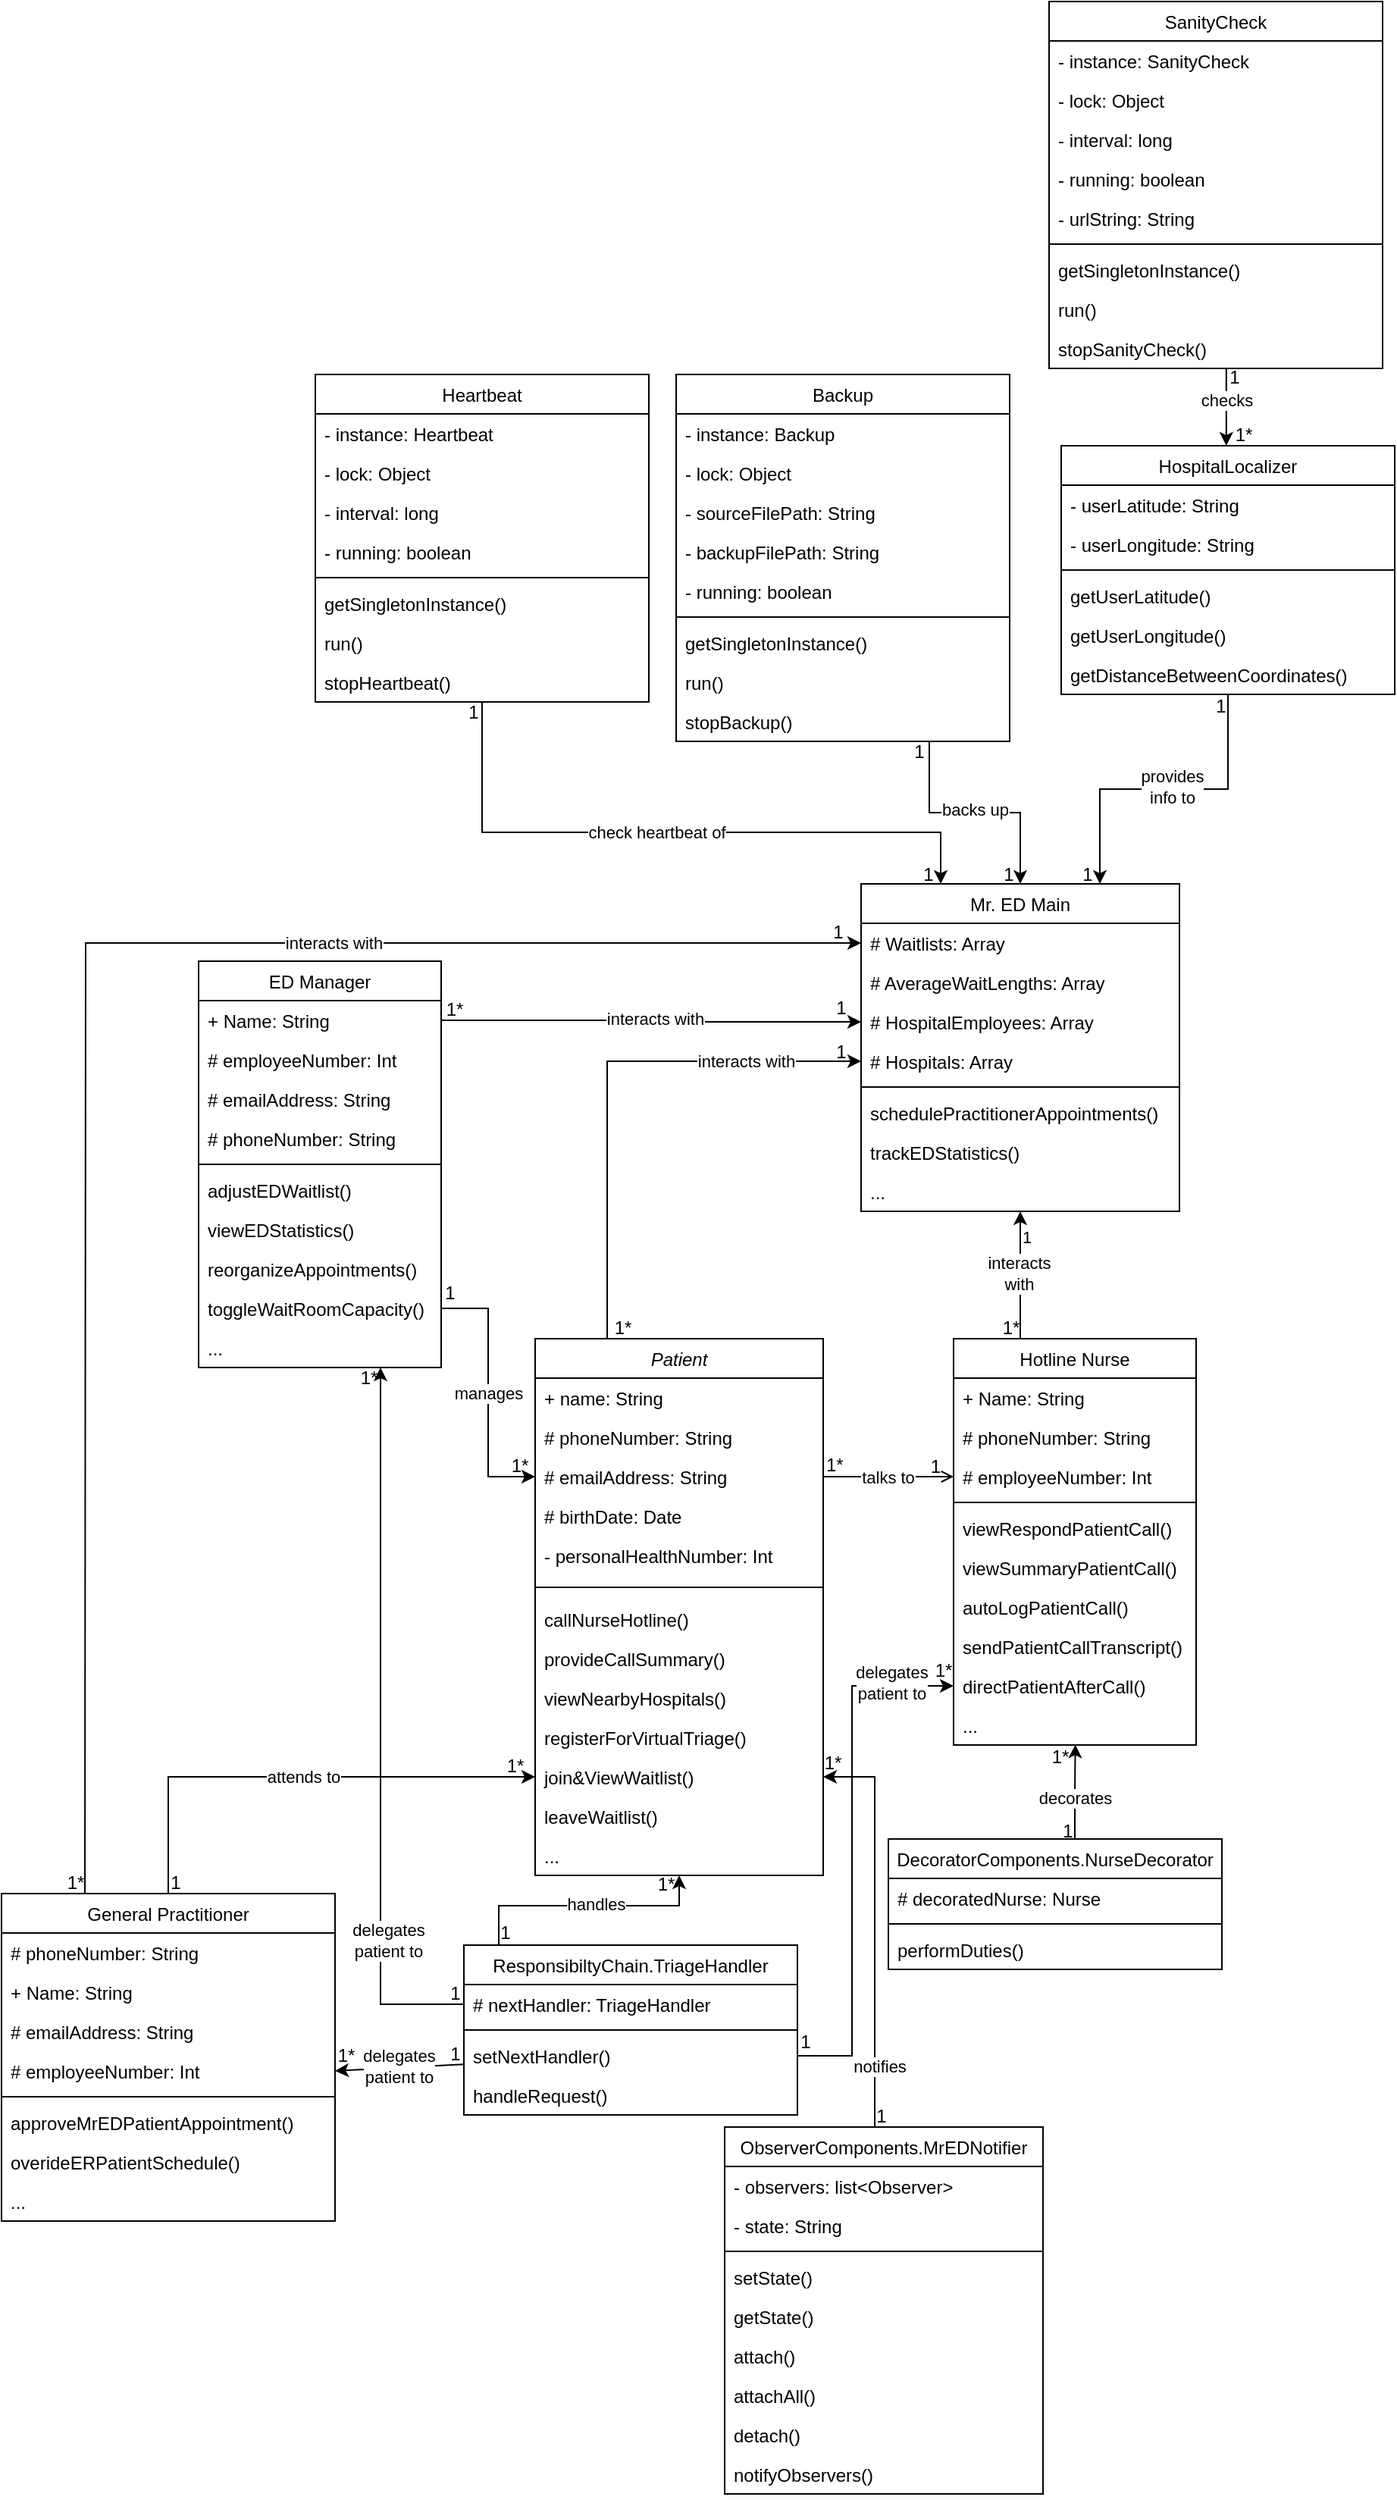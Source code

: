<mxfile version="24.8.6">
  <diagram id="C5RBs43oDa-KdzZeNtuy" name="Page-1">
    <mxGraphModel dx="526" dy="230" grid="0" gridSize="10" guides="1" tooltips="1" connect="1" arrows="1" fold="1" page="1" pageScale="1" pageWidth="1100" pageHeight="1700" background="#ffffff" math="0" shadow="0">
      <root>
        <mxCell id="WIyWlLk6GJQsqaUBKTNV-0" />
        <mxCell id="WIyWlLk6GJQsqaUBKTNV-1" parent="WIyWlLk6GJQsqaUBKTNV-0" />
        <mxCell id="zkfFHV4jXpPFQw0GAbJ--26" value="talks to" style="endArrow=open;shadow=0;strokeWidth=1;rounded=0;curved=0;endFill=1;edgeStyle=elbowEdgeStyle;elbow=vertical;entryX=0;entryY=0.5;entryDx=0;entryDy=0;exitX=1;exitY=0.5;exitDx=0;exitDy=0;" parent="WIyWlLk6GJQsqaUBKTNV-1" source="zkfFHV4jXpPFQw0GAbJ--3" target="zkfFHV4jXpPFQw0GAbJ--20" edge="1">
          <mxGeometry x="-0.002" relative="1" as="geometry">
            <mxPoint x="526" y="940.151" as="sourcePoint" />
            <mxPoint x="606" y="940" as="targetPoint" />
            <mxPoint as="offset" />
          </mxGeometry>
        </mxCell>
        <mxCell id="zkfFHV4jXpPFQw0GAbJ--27" value="1*" style="resizable=0;align=left;verticalAlign=bottom;labelBackgroundColor=none;fontSize=12;" parent="zkfFHV4jXpPFQw0GAbJ--26" connectable="0" vertex="1">
          <mxGeometry x="-1" relative="1" as="geometry">
            <mxPoint y="1" as="offset" />
          </mxGeometry>
        </mxCell>
        <mxCell id="zkfFHV4jXpPFQw0GAbJ--28" value="1" style="resizable=0;align=right;verticalAlign=bottom;labelBackgroundColor=none;fontSize=12;" parent="zkfFHV4jXpPFQw0GAbJ--26" connectable="0" vertex="1">
          <mxGeometry x="1" relative="1" as="geometry">
            <mxPoint x="-7" y="2" as="offset" />
          </mxGeometry>
        </mxCell>
        <mxCell id="yhLwDngZFzW4GkKBRwZi-78" value="interacts with" style="edgeStyle=orthogonalEdgeStyle;rounded=0;orthogonalLoop=1;jettySize=auto;html=1;exitX=0.25;exitY=0;exitDx=0;exitDy=0;entryX=0;entryY=0.5;entryDx=0;entryDy=0;" parent="WIyWlLk6GJQsqaUBKTNV-1" source="zkfFHV4jXpPFQw0GAbJ--0" target="Fs_27z0oELzL2XnIM3CG-0" edge="1">
          <mxGeometry x="0.565" relative="1" as="geometry">
            <mxPoint as="offset" />
          </mxGeometry>
        </mxCell>
        <mxCell id="zkfFHV4jXpPFQw0GAbJ--6" value="ED Manager" style="swimlane;fontStyle=0;align=center;verticalAlign=top;childLayout=stackLayout;horizontal=1;startSize=26;horizontalStack=0;resizeParent=1;resizeLast=0;collapsible=1;marginBottom=0;rounded=0;shadow=0;strokeWidth=1;" parent="WIyWlLk6GJQsqaUBKTNV-1" vertex="1">
          <mxGeometry x="221" y="661" width="160" height="268" as="geometry">
            <mxRectangle x="130" y="380" width="160" height="26" as="alternateBounds" />
          </mxGeometry>
        </mxCell>
        <mxCell id="yhLwDngZFzW4GkKBRwZi-48" value="+ Name: String" style="text;align=left;verticalAlign=top;spacingLeft=4;spacingRight=4;overflow=hidden;rotatable=0;points=[[0,0.5],[1,0.5]];portConstraint=eastwest;" parent="zkfFHV4jXpPFQw0GAbJ--6" vertex="1">
          <mxGeometry y="26" width="160" height="26" as="geometry" />
        </mxCell>
        <mxCell id="yhLwDngZFzW4GkKBRwZi-50" value="# employeeNumber: Int" style="text;align=left;verticalAlign=top;spacingLeft=4;spacingRight=4;overflow=hidden;rotatable=0;points=[[0,0.5],[1,0.5]];portConstraint=eastwest;rounded=0;shadow=0;html=0;" parent="zkfFHV4jXpPFQw0GAbJ--6" vertex="1">
          <mxGeometry y="52" width="160" height="26" as="geometry" />
        </mxCell>
        <mxCell id="tBo-wQRC3LRxtT-xVERm-1" value="# emailAddress: String" style="text;align=left;verticalAlign=top;spacingLeft=4;spacingRight=4;overflow=hidden;rotatable=0;points=[[0,0.5],[1,0.5]];portConstraint=eastwest;rounded=0;shadow=0;html=0;" parent="zkfFHV4jXpPFQw0GAbJ--6" vertex="1">
          <mxGeometry y="78" width="160" height="26" as="geometry" />
        </mxCell>
        <mxCell id="yhLwDngZFzW4GkKBRwZi-49" value="# phoneNumber: String" style="text;align=left;verticalAlign=top;spacingLeft=4;spacingRight=4;overflow=hidden;rotatable=0;points=[[0,0.5],[1,0.5]];portConstraint=eastwest;rounded=0;shadow=0;html=0;" parent="zkfFHV4jXpPFQw0GAbJ--6" vertex="1">
          <mxGeometry y="104" width="160" height="26" as="geometry" />
        </mxCell>
        <mxCell id="zkfFHV4jXpPFQw0GAbJ--9" value="" style="line;html=1;strokeWidth=1;align=left;verticalAlign=middle;spacingTop=-1;spacingLeft=3;spacingRight=3;rotatable=0;labelPosition=right;points=[];portConstraint=eastwest;" parent="zkfFHV4jXpPFQw0GAbJ--6" vertex="1">
          <mxGeometry y="130" width="160" height="8" as="geometry" />
        </mxCell>
        <mxCell id="zkfFHV4jXpPFQw0GAbJ--11" value="adjustEDWaitlist()&#xa;" style="text;align=left;verticalAlign=top;spacingLeft=4;spacingRight=4;overflow=hidden;rotatable=0;points=[[0,0.5],[1,0.5]];portConstraint=eastwest;" parent="zkfFHV4jXpPFQw0GAbJ--6" vertex="1">
          <mxGeometry y="138" width="160" height="26" as="geometry" />
        </mxCell>
        <mxCell id="yhLwDngZFzW4GkKBRwZi-51" value="viewEDStatistics()&#xa;" style="text;align=left;verticalAlign=top;spacingLeft=4;spacingRight=4;overflow=hidden;rotatable=0;points=[[0,0.5],[1,0.5]];portConstraint=eastwest;" parent="zkfFHV4jXpPFQw0GAbJ--6" vertex="1">
          <mxGeometry y="164" width="160" height="26" as="geometry" />
        </mxCell>
        <mxCell id="yhLwDngZFzW4GkKBRwZi-55" value="reorganizeAppointments()" style="text;align=left;verticalAlign=top;spacingLeft=4;spacingRight=4;overflow=hidden;rotatable=0;points=[[0,0.5],[1,0.5]];portConstraint=eastwest;" parent="zkfFHV4jXpPFQw0GAbJ--6" vertex="1">
          <mxGeometry y="190" width="160" height="26" as="geometry" />
        </mxCell>
        <mxCell id="yhLwDngZFzW4GkKBRwZi-56" value="toggleWaitRoomCapacity()" style="text;align=left;verticalAlign=top;spacingLeft=4;spacingRight=4;overflow=hidden;rotatable=0;points=[[0,0.5],[1,0.5]];portConstraint=eastwest;" parent="zkfFHV4jXpPFQw0GAbJ--6" vertex="1">
          <mxGeometry y="216" width="160" height="26" as="geometry" />
        </mxCell>
        <mxCell id="puMFfP5qI0AETWPIXDAu-53" value="..." style="text;align=left;verticalAlign=top;spacingLeft=4;spacingRight=4;overflow=hidden;rotatable=0;points=[[0,0.5],[1,0.5]];portConstraint=eastwest;" vertex="1" parent="zkfFHV4jXpPFQw0GAbJ--6">
          <mxGeometry y="242" width="160" height="26" as="geometry" />
        </mxCell>
        <mxCell id="puMFfP5qI0AETWPIXDAu-64" style="edgeStyle=orthogonalEdgeStyle;rounded=0;orthogonalLoop=1;jettySize=auto;html=1;entryX=0.5;entryY=1;entryDx=0;entryDy=0;" edge="1" parent="WIyWlLk6GJQsqaUBKTNV-1" source="zkfFHV4jXpPFQw0GAbJ--17" target="yhLwDngZFzW4GkKBRwZi-30">
          <mxGeometry relative="1" as="geometry">
            <mxPoint x="731" y="832" as="targetPoint" />
            <Array as="points">
              <mxPoint x="763" y="871" />
              <mxPoint x="763" y="871" />
            </Array>
          </mxGeometry>
        </mxCell>
        <mxCell id="puMFfP5qI0AETWPIXDAu-65" value="1" style="edgeLabel;html=1;align=center;verticalAlign=middle;resizable=0;points=[];" vertex="1" connectable="0" parent="puMFfP5qI0AETWPIXDAu-64">
          <mxGeometry x="0.799" relative="1" as="geometry">
            <mxPoint x="4" y="8" as="offset" />
          </mxGeometry>
        </mxCell>
        <mxCell id="puMFfP5qI0AETWPIXDAu-66" value="interacts&lt;div&gt;with&lt;/div&gt;" style="edgeLabel;html=1;align=center;verticalAlign=middle;resizable=0;points=[];" vertex="1" connectable="0" parent="puMFfP5qI0AETWPIXDAu-64">
          <mxGeometry x="0.129" y="1" relative="1" as="geometry">
            <mxPoint y="4" as="offset" />
          </mxGeometry>
        </mxCell>
        <mxCell id="zkfFHV4jXpPFQw0GAbJ--17" value="Hotline Nurse" style="swimlane;fontStyle=0;align=center;verticalAlign=top;childLayout=stackLayout;horizontal=1;startSize=26;horizontalStack=0;resizeParent=1;resizeLast=0;collapsible=1;marginBottom=0;rounded=0;shadow=0;strokeWidth=1;" parent="WIyWlLk6GJQsqaUBKTNV-1" vertex="1">
          <mxGeometry x="719" y="910" width="160" height="268" as="geometry">
            <mxRectangle x="550" y="140" width="160" height="26" as="alternateBounds" />
          </mxGeometry>
        </mxCell>
        <mxCell id="zkfFHV4jXpPFQw0GAbJ--18" value="+ Name: String" style="text;align=left;verticalAlign=top;spacingLeft=4;spacingRight=4;overflow=hidden;rotatable=0;points=[[0,0.5],[1,0.5]];portConstraint=eastwest;" parent="zkfFHV4jXpPFQw0GAbJ--17" vertex="1">
          <mxGeometry y="26" width="160" height="26" as="geometry" />
        </mxCell>
        <mxCell id="zkfFHV4jXpPFQw0GAbJ--19" value="# phoneNumber: String" style="text;align=left;verticalAlign=top;spacingLeft=4;spacingRight=4;overflow=hidden;rotatable=0;points=[[0,0.5],[1,0.5]];portConstraint=eastwest;rounded=0;shadow=0;html=0;" parent="zkfFHV4jXpPFQw0GAbJ--17" vertex="1">
          <mxGeometry y="52" width="160" height="26" as="geometry" />
        </mxCell>
        <mxCell id="zkfFHV4jXpPFQw0GAbJ--20" value="# employeeNumber: Int" style="text;align=left;verticalAlign=top;spacingLeft=4;spacingRight=4;overflow=hidden;rotatable=0;points=[[0,0.5],[1,0.5]];portConstraint=eastwest;rounded=0;shadow=0;html=0;" parent="zkfFHV4jXpPFQw0GAbJ--17" vertex="1">
          <mxGeometry y="78" width="160" height="26" as="geometry" />
        </mxCell>
        <mxCell id="zkfFHV4jXpPFQw0GAbJ--23" value="" style="line;html=1;strokeWidth=1;align=left;verticalAlign=middle;spacingTop=-1;spacingLeft=3;spacingRight=3;rotatable=0;labelPosition=right;points=[];portConstraint=eastwest;" parent="zkfFHV4jXpPFQw0GAbJ--17" vertex="1">
          <mxGeometry y="104" width="160" height="8" as="geometry" />
        </mxCell>
        <mxCell id="zkfFHV4jXpPFQw0GAbJ--24" value="viewRespondPatientCall()" style="text;align=left;verticalAlign=top;spacingLeft=4;spacingRight=4;overflow=hidden;rotatable=0;points=[[0,0.5],[1,0.5]];portConstraint=eastwest;" parent="zkfFHV4jXpPFQw0GAbJ--17" vertex="1">
          <mxGeometry y="112" width="160" height="26" as="geometry" />
        </mxCell>
        <mxCell id="zkfFHV4jXpPFQw0GAbJ--25" value="viewSummaryPatientCall()" style="text;align=left;verticalAlign=top;spacingLeft=4;spacingRight=4;overflow=hidden;rotatable=0;points=[[0,0.5],[1,0.5]];portConstraint=eastwest;" parent="zkfFHV4jXpPFQw0GAbJ--17" vertex="1">
          <mxGeometry y="138" width="160" height="26" as="geometry" />
        </mxCell>
        <mxCell id="yhLwDngZFzW4GkKBRwZi-18" value="autoLogPatientCall()" style="text;align=left;verticalAlign=top;spacingLeft=4;spacingRight=4;overflow=hidden;rotatable=0;points=[[0,0.5],[1,0.5]];portConstraint=eastwest;" parent="zkfFHV4jXpPFQw0GAbJ--17" vertex="1">
          <mxGeometry y="164" width="160" height="26" as="geometry" />
        </mxCell>
        <mxCell id="yhLwDngZFzW4GkKBRwZi-19" value="sendPatientCallTranscript()" style="text;align=left;verticalAlign=top;spacingLeft=4;spacingRight=4;overflow=hidden;rotatable=0;points=[[0,0.5],[1,0.5]];portConstraint=eastwest;" parent="zkfFHV4jXpPFQw0GAbJ--17" vertex="1">
          <mxGeometry y="190" width="160" height="26" as="geometry" />
        </mxCell>
        <mxCell id="yhLwDngZFzW4GkKBRwZi-20" value="directPatientAfterCall()" style="text;align=left;verticalAlign=top;spacingLeft=4;spacingRight=4;overflow=hidden;rotatable=0;points=[[0,0.5],[1,0.5]];portConstraint=eastwest;" parent="zkfFHV4jXpPFQw0GAbJ--17" vertex="1">
          <mxGeometry y="216" width="160" height="26" as="geometry" />
        </mxCell>
        <mxCell id="puMFfP5qI0AETWPIXDAu-56" value="..." style="text;align=left;verticalAlign=top;spacingLeft=4;spacingRight=4;overflow=hidden;rotatable=0;points=[[0,0.5],[1,0.5]];portConstraint=eastwest;" vertex="1" parent="zkfFHV4jXpPFQw0GAbJ--17">
          <mxGeometry y="242" width="160" height="26" as="geometry" />
        </mxCell>
        <mxCell id="yhLwDngZFzW4GkKBRwZi-66" value="interacts with" style="edgeStyle=orthogonalEdgeStyle;rounded=0;orthogonalLoop=1;jettySize=auto;html=1;entryX=0;entryY=0.5;entryDx=0;entryDy=0;" parent="WIyWlLk6GJQsqaUBKTNV-1" target="yhLwDngZFzW4GkKBRwZi-32" edge="1">
          <mxGeometry x="0.389" relative="1" as="geometry">
            <mxPoint x="146" y="1276" as="sourcePoint" />
            <mxPoint as="offset" />
          </mxGeometry>
        </mxCell>
        <mxCell id="yhLwDngZFzW4GkKBRwZi-91" value="1*" style="text;strokeColor=none;align=center;fillColor=none;html=1;verticalAlign=middle;whiteSpace=wrap;rounded=0;" parent="WIyWlLk6GJQsqaUBKTNV-1" vertex="1">
          <mxGeometry x="727" y="888" width="60" height="30" as="geometry" />
        </mxCell>
        <mxCell id="yhLwDngZFzW4GkKBRwZi-95" value="manages" style="edgeStyle=orthogonalEdgeStyle;rounded=0;orthogonalLoop=1;jettySize=auto;html=1;exitX=1;exitY=0.5;exitDx=0;exitDy=0;entryX=0;entryY=0.5;entryDx=0;entryDy=0;" parent="WIyWlLk6GJQsqaUBKTNV-1" source="yhLwDngZFzW4GkKBRwZi-56" target="zkfFHV4jXpPFQw0GAbJ--3" edge="1">
          <mxGeometry relative="1" as="geometry" />
        </mxCell>
        <mxCell id="yhLwDngZFzW4GkKBRwZi-97" value="1*" style="text;strokeColor=none;align=center;fillColor=none;html=1;verticalAlign=middle;whiteSpace=wrap;rounded=0;" parent="WIyWlLk6GJQsqaUBKTNV-1" vertex="1">
          <mxGeometry x="360" y="678" width="60" height="30" as="geometry" />
        </mxCell>
        <mxCell id="yhLwDngZFzW4GkKBRwZi-100" value="1" style="text;strokeColor=none;align=center;fillColor=none;html=1;verticalAlign=middle;whiteSpace=wrap;rounded=0;" parent="WIyWlLk6GJQsqaUBKTNV-1" vertex="1">
          <mxGeometry x="357" y="865" width="60" height="30" as="geometry" />
        </mxCell>
        <mxCell id="RBmCdyqVR_5jU8e3-aPP-4" value="" style="rounded=0;whiteSpace=wrap;html=1;strokeColor=none;" parent="WIyWlLk6GJQsqaUBKTNV-1" vertex="1">
          <mxGeometry x="108" y="1373" width="120" height="60" as="geometry" />
        </mxCell>
        <mxCell id="puMFfP5qI0AETWPIXDAu-23" style="edgeStyle=orthogonalEdgeStyle;rounded=0;orthogonalLoop=1;jettySize=auto;html=1;entryX=0.5;entryY=1;entryDx=0;entryDy=0;" edge="1" parent="WIyWlLk6GJQsqaUBKTNV-1" source="puMFfP5qI0AETWPIXDAu-10" target="zkfFHV4jXpPFQw0GAbJ--0">
          <mxGeometry relative="1" as="geometry">
            <Array as="points">
              <mxPoint x="419" y="1284" />
              <mxPoint x="538" y="1284" />
            </Array>
          </mxGeometry>
        </mxCell>
        <mxCell id="puMFfP5qI0AETWPIXDAu-29" value="handles" style="edgeLabel;html=1;align=center;verticalAlign=middle;resizable=0;points=[];" vertex="1" connectable="0" parent="puMFfP5qI0AETWPIXDAu-23">
          <mxGeometry x="-0.354" y="2" relative="1" as="geometry">
            <mxPoint x="36" y="1" as="offset" />
          </mxGeometry>
        </mxCell>
        <mxCell id="puMFfP5qI0AETWPIXDAu-10" value="ResponsibiltyChain.TriageHandler" style="swimlane;fontStyle=0;align=center;verticalAlign=top;childLayout=stackLayout;horizontal=1;startSize=26;horizontalStack=0;resizeParent=1;resizeLast=0;collapsible=1;marginBottom=0;rounded=0;shadow=0;strokeWidth=1;" vertex="1" parent="WIyWlLk6GJQsqaUBKTNV-1">
          <mxGeometry x="396" y="1310" width="220" height="112" as="geometry">
            <mxRectangle x="550" y="140" width="160" height="26" as="alternateBounds" />
          </mxGeometry>
        </mxCell>
        <mxCell id="puMFfP5qI0AETWPIXDAu-11" value="# nextHandler: TriageHandler" style="text;align=left;verticalAlign=top;spacingLeft=4;spacingRight=4;overflow=hidden;rotatable=0;points=[[0,0.5],[1,0.5]];portConstraint=eastwest;rounded=0;shadow=0;html=0;" vertex="1" parent="puMFfP5qI0AETWPIXDAu-10">
          <mxGeometry y="26" width="220" height="26" as="geometry" />
        </mxCell>
        <mxCell id="puMFfP5qI0AETWPIXDAu-15" value="" style="line;html=1;strokeWidth=1;align=left;verticalAlign=middle;spacingTop=-1;spacingLeft=3;spacingRight=3;rotatable=0;labelPosition=right;points=[];portConstraint=eastwest;" vertex="1" parent="puMFfP5qI0AETWPIXDAu-10">
          <mxGeometry y="52" width="220" height="8" as="geometry" />
        </mxCell>
        <mxCell id="puMFfP5qI0AETWPIXDAu-16" value="setNextHandler()" style="text;align=left;verticalAlign=top;spacingLeft=4;spacingRight=4;overflow=hidden;rotatable=0;points=[[0,0.5],[1,0.5]];portConstraint=eastwest;" vertex="1" parent="puMFfP5qI0AETWPIXDAu-10">
          <mxGeometry y="60" width="220" height="26" as="geometry" />
        </mxCell>
        <mxCell id="puMFfP5qI0AETWPIXDAu-17" value="handleRequest()" style="text;align=left;verticalAlign=top;spacingLeft=4;spacingRight=4;overflow=hidden;rotatable=0;points=[[0,0.5],[1,0.5]];portConstraint=eastwest;" vertex="1" parent="puMFfP5qI0AETWPIXDAu-10">
          <mxGeometry y="86" width="220" height="26" as="geometry" />
        </mxCell>
        <mxCell id="puMFfP5qI0AETWPIXDAu-20" value="" style="group" vertex="1" connectable="0" parent="WIyWlLk6GJQsqaUBKTNV-1">
          <mxGeometry x="91" y="1252" width="256" height="215" as="geometry" />
        </mxCell>
        <mxCell id="puMFfP5qI0AETWPIXDAu-19" value="" style="group" vertex="1" connectable="0" parent="puMFfP5qI0AETWPIXDAu-20">
          <mxGeometry width="220" height="215" as="geometry" />
        </mxCell>
        <mxCell id="yhLwDngZFzW4GkKBRwZi-0" value="General Practitioner" style="swimlane;fontStyle=0;align=center;verticalAlign=top;childLayout=stackLayout;horizontal=1;startSize=26;horizontalStack=0;resizeParent=1;resizeLast=0;collapsible=1;marginBottom=0;rounded=0;shadow=0;strokeWidth=1;" parent="puMFfP5qI0AETWPIXDAu-19" vertex="1">
          <mxGeometry y="24" width="220" height="216" as="geometry">
            <mxRectangle x="550" y="140" width="160" height="26" as="alternateBounds" />
          </mxGeometry>
        </mxCell>
        <mxCell id="yhLwDngZFzW4GkKBRwZi-25" value="# phoneNumber: String" style="text;align=left;verticalAlign=top;spacingLeft=4;spacingRight=4;overflow=hidden;rotatable=0;points=[[0,0.5],[1,0.5]];portConstraint=eastwest;rounded=0;shadow=0;html=0;" parent="yhLwDngZFzW4GkKBRwZi-0" vertex="1">
          <mxGeometry y="26" width="220" height="26" as="geometry" />
        </mxCell>
        <mxCell id="yhLwDngZFzW4GkKBRwZi-24" value="+ Name: String" style="text;align=left;verticalAlign=top;spacingLeft=4;spacingRight=4;overflow=hidden;rotatable=0;points=[[0,0.5],[1,0.5]];portConstraint=eastwest;" parent="yhLwDngZFzW4GkKBRwZi-0" vertex="1">
          <mxGeometry y="52" width="220" height="26" as="geometry" />
        </mxCell>
        <mxCell id="tBo-wQRC3LRxtT-xVERm-2" value="# emailAddress: String" style="text;align=left;verticalAlign=top;spacingLeft=4;spacingRight=4;overflow=hidden;rotatable=0;points=[[0,0.5],[1,0.5]];portConstraint=eastwest;rounded=0;shadow=0;html=0;" parent="yhLwDngZFzW4GkKBRwZi-0" vertex="1">
          <mxGeometry y="78" width="220" height="26" as="geometry" />
        </mxCell>
        <mxCell id="yhLwDngZFzW4GkKBRwZi-44" value="# employeeNumber: Int" style="text;align=left;verticalAlign=top;spacingLeft=4;spacingRight=4;overflow=hidden;rotatable=0;points=[[0,0.5],[1,0.5]];portConstraint=eastwest;rounded=0;shadow=0;html=0;" parent="yhLwDngZFzW4GkKBRwZi-0" vertex="1">
          <mxGeometry y="104" width="220" height="26" as="geometry" />
        </mxCell>
        <mxCell id="yhLwDngZFzW4GkKBRwZi-6" value="" style="line;html=1;strokeWidth=1;align=left;verticalAlign=middle;spacingTop=-1;spacingLeft=3;spacingRight=3;rotatable=0;labelPosition=right;points=[];portConstraint=eastwest;" parent="yhLwDngZFzW4GkKBRwZi-0" vertex="1">
          <mxGeometry y="130" width="220" height="8" as="geometry" />
        </mxCell>
        <mxCell id="yhLwDngZFzW4GkKBRwZi-8" value="approveMrEDPatientAppointment()" style="text;align=left;verticalAlign=top;spacingLeft=4;spacingRight=4;overflow=hidden;rotatable=0;points=[[0,0.5],[1,0.5]];portConstraint=eastwest;" parent="yhLwDngZFzW4GkKBRwZi-0" vertex="1">
          <mxGeometry y="138" width="220" height="26" as="geometry" />
        </mxCell>
        <mxCell id="yhLwDngZFzW4GkKBRwZi-29" value="overideERPatientSchedule()" style="text;align=left;verticalAlign=top;spacingLeft=4;spacingRight=4;overflow=hidden;rotatable=0;points=[[0,0.5],[1,0.5]];portConstraint=eastwest;" parent="yhLwDngZFzW4GkKBRwZi-0" vertex="1">
          <mxGeometry y="164" width="220" height="26" as="geometry" />
        </mxCell>
        <mxCell id="puMFfP5qI0AETWPIXDAu-54" value="..." style="text;align=left;verticalAlign=top;spacingLeft=4;spacingRight=4;overflow=hidden;rotatable=0;points=[[0,0.5],[1,0.5]];portConstraint=eastwest;" vertex="1" parent="yhLwDngZFzW4GkKBRwZi-0">
          <mxGeometry y="190" width="220" height="26" as="geometry" />
        </mxCell>
        <mxCell id="yhLwDngZFzW4GkKBRwZi-71" value="1*" style="text;strokeColor=none;align=center;fillColor=none;html=1;verticalAlign=middle;whiteSpace=wrap;rounded=0;" parent="puMFfP5qI0AETWPIXDAu-19" vertex="1">
          <mxGeometry x="19" y="2" width="60" height="30" as="geometry" />
        </mxCell>
        <mxCell id="yhLwDngZFzW4GkKBRwZi-76" value="1" style="text;strokeColor=none;align=center;fillColor=none;html=1;verticalAlign=middle;whiteSpace=wrap;rounded=0;" parent="puMFfP5qI0AETWPIXDAu-19" vertex="1">
          <mxGeometry x="85" y="2" width="60" height="30" as="geometry" />
        </mxCell>
        <mxCell id="puMFfP5qI0AETWPIXDAu-150" value="1*" style="text;html=1;align=center;verticalAlign=middle;resizable=0;points=[];autosize=1;strokeColor=none;fillColor=none;" vertex="1" parent="puMFfP5qI0AETWPIXDAu-20">
          <mxGeometry x="212" y="118" width="29" height="26" as="geometry" />
        </mxCell>
        <mxCell id="puMFfP5qI0AETWPIXDAu-22" style="edgeStyle=orthogonalEdgeStyle;rounded=0;orthogonalLoop=1;jettySize=auto;html=1;entryX=0;entryY=0.5;entryDx=0;entryDy=0;" edge="1" parent="WIyWlLk6GJQsqaUBKTNV-1" source="puMFfP5qI0AETWPIXDAu-16" target="yhLwDngZFzW4GkKBRwZi-20">
          <mxGeometry relative="1" as="geometry">
            <Array as="points">
              <mxPoint x="652" y="1383" />
              <mxPoint x="652" y="1139" />
            </Array>
          </mxGeometry>
        </mxCell>
        <mxCell id="puMFfP5qI0AETWPIXDAu-28" value="delegates&lt;div&gt;patient to&lt;/div&gt;" style="edgeLabel;html=1;align=center;verticalAlign=middle;resizable=0;points=[];" vertex="1" connectable="0" parent="puMFfP5qI0AETWPIXDAu-22">
          <mxGeometry x="-0.154" y="2" relative="1" as="geometry">
            <mxPoint x="28" y="-135" as="offset" />
          </mxGeometry>
        </mxCell>
        <mxCell id="puMFfP5qI0AETWPIXDAu-32" style="edgeStyle=orthogonalEdgeStyle;rounded=0;orthogonalLoop=1;jettySize=auto;html=1;entryX=0;entryY=0.5;entryDx=0;entryDy=0;" edge="1" parent="WIyWlLk6GJQsqaUBKTNV-1" source="yhLwDngZFzW4GkKBRwZi-0" target="yhLwDngZFzW4GkKBRwZi-61">
          <mxGeometry relative="1" as="geometry" />
        </mxCell>
        <mxCell id="puMFfP5qI0AETWPIXDAu-33" value="attends to" style="edgeLabel;html=1;align=center;verticalAlign=middle;resizable=0;points=[];" vertex="1" connectable="0" parent="puMFfP5qI0AETWPIXDAu-32">
          <mxGeometry x="0.037" relative="1" as="geometry">
            <mxPoint as="offset" />
          </mxGeometry>
        </mxCell>
        <mxCell id="puMFfP5qI0AETWPIXDAu-34" style="rounded=0;orthogonalLoop=1;jettySize=auto;html=1;entryX=1;entryY=0.5;entryDx=0;entryDy=0;" edge="1" parent="WIyWlLk6GJQsqaUBKTNV-1" source="puMFfP5qI0AETWPIXDAu-16" target="yhLwDngZFzW4GkKBRwZi-44">
          <mxGeometry relative="1" as="geometry" />
        </mxCell>
        <mxCell id="puMFfP5qI0AETWPIXDAu-35" value="delegates&lt;div&gt;patient to&lt;/div&gt;" style="edgeLabel;html=1;align=center;verticalAlign=middle;resizable=0;points=[];" vertex="1" connectable="0" parent="puMFfP5qI0AETWPIXDAu-34">
          <mxGeometry x="0.017" y="-1" relative="1" as="geometry">
            <mxPoint as="offset" />
          </mxGeometry>
        </mxCell>
        <mxCell id="puMFfP5qI0AETWPIXDAu-30" style="edgeStyle=orthogonalEdgeStyle;rounded=0;orthogonalLoop=1;jettySize=auto;html=1;entryX=0.75;entryY=1;entryDx=0;entryDy=0;" edge="1" parent="WIyWlLk6GJQsqaUBKTNV-1" source="puMFfP5qI0AETWPIXDAu-11" target="zkfFHV4jXpPFQw0GAbJ--6">
          <mxGeometry relative="1" as="geometry">
            <mxPoint x="362.222" y="888.901" as="targetPoint" />
          </mxGeometry>
        </mxCell>
        <mxCell id="puMFfP5qI0AETWPIXDAu-37" value="delegates&lt;div&gt;patient to&lt;/div&gt;" style="edgeLabel;html=1;align=center;verticalAlign=middle;resizable=0;points=[];" vertex="1" connectable="0" parent="puMFfP5qI0AETWPIXDAu-30">
          <mxGeometry x="-0.861" y="-4" relative="1" as="geometry">
            <mxPoint x="-17" y="-38" as="offset" />
          </mxGeometry>
        </mxCell>
        <mxCell id="puMFfP5qI0AETWPIXDAu-50" style="edgeStyle=orthogonalEdgeStyle;rounded=0;orthogonalLoop=1;jettySize=auto;html=1;entryX=1;entryY=0.5;entryDx=0;entryDy=0;" edge="1" parent="WIyWlLk6GJQsqaUBKTNV-1" source="puMFfP5qI0AETWPIXDAu-38" target="yhLwDngZFzW4GkKBRwZi-61">
          <mxGeometry relative="1" as="geometry">
            <Array as="points">
              <mxPoint x="667" y="1199" />
            </Array>
          </mxGeometry>
        </mxCell>
        <mxCell id="puMFfP5qI0AETWPIXDAu-51" value="notifies" style="edgeLabel;html=1;align=center;verticalAlign=middle;resizable=0;points=[];" vertex="1" connectable="0" parent="puMFfP5qI0AETWPIXDAu-50">
          <mxGeometry x="0.061" relative="1" as="geometry">
            <mxPoint x="3" y="100" as="offset" />
          </mxGeometry>
        </mxCell>
        <mxCell id="puMFfP5qI0AETWPIXDAu-38" value="ObserverComponents.MrEDNotifier" style="swimlane;fontStyle=0;align=center;verticalAlign=top;childLayout=stackLayout;horizontal=1;startSize=26;horizontalStack=0;resizeParent=1;resizeLast=0;collapsible=1;marginBottom=0;rounded=0;shadow=0;strokeWidth=1;" vertex="1" parent="WIyWlLk6GJQsqaUBKTNV-1">
          <mxGeometry x="568" y="1430" width="210" height="242" as="geometry">
            <mxRectangle x="550" y="140" width="160" height="26" as="alternateBounds" />
          </mxGeometry>
        </mxCell>
        <mxCell id="puMFfP5qI0AETWPIXDAu-39" value="- observers: list&lt;Observer&gt;" style="text;align=left;verticalAlign=top;spacingLeft=4;spacingRight=4;overflow=hidden;rotatable=0;points=[[0,0.5],[1,0.5]];portConstraint=eastwest;rounded=0;shadow=0;html=0;" vertex="1" parent="puMFfP5qI0AETWPIXDAu-38">
          <mxGeometry y="26" width="210" height="26" as="geometry" />
        </mxCell>
        <mxCell id="puMFfP5qI0AETWPIXDAu-40" value="- state: String" style="text;align=left;verticalAlign=top;spacingLeft=4;spacingRight=4;overflow=hidden;rotatable=0;points=[[0,0.5],[1,0.5]];portConstraint=eastwest;rounded=0;shadow=0;html=0;" vertex="1" parent="puMFfP5qI0AETWPIXDAu-38">
          <mxGeometry y="52" width="210" height="26" as="geometry" />
        </mxCell>
        <mxCell id="puMFfP5qI0AETWPIXDAu-43" value="" style="line;html=1;strokeWidth=1;align=left;verticalAlign=middle;spacingTop=-1;spacingLeft=3;spacingRight=3;rotatable=0;labelPosition=right;points=[];portConstraint=eastwest;" vertex="1" parent="puMFfP5qI0AETWPIXDAu-38">
          <mxGeometry y="78" width="210" height="8" as="geometry" />
        </mxCell>
        <mxCell id="puMFfP5qI0AETWPIXDAu-44" value="setState()" style="text;align=left;verticalAlign=top;spacingLeft=4;spacingRight=4;overflow=hidden;rotatable=0;points=[[0,0.5],[1,0.5]];portConstraint=eastwest;" vertex="1" parent="puMFfP5qI0AETWPIXDAu-38">
          <mxGeometry y="86" width="210" height="26" as="geometry" />
        </mxCell>
        <mxCell id="puMFfP5qI0AETWPIXDAu-45" value="getState()" style="text;align=left;verticalAlign=top;spacingLeft=4;spacingRight=4;overflow=hidden;rotatable=0;points=[[0,0.5],[1,0.5]];portConstraint=eastwest;" vertex="1" parent="puMFfP5qI0AETWPIXDAu-38">
          <mxGeometry y="112" width="210" height="26" as="geometry" />
        </mxCell>
        <mxCell id="puMFfP5qI0AETWPIXDAu-46" value="attach()" style="text;align=left;verticalAlign=top;spacingLeft=4;spacingRight=4;overflow=hidden;rotatable=0;points=[[0,0.5],[1,0.5]];portConstraint=eastwest;rounded=0;shadow=0;html=0;" vertex="1" parent="puMFfP5qI0AETWPIXDAu-38">
          <mxGeometry y="138" width="210" height="26" as="geometry" />
        </mxCell>
        <mxCell id="puMFfP5qI0AETWPIXDAu-47" value="attachAll()" style="text;align=left;verticalAlign=top;spacingLeft=4;spacingRight=4;overflow=hidden;rotatable=0;points=[[0,0.5],[1,0.5]];portConstraint=eastwest;rounded=0;shadow=0;html=0;" vertex="1" parent="puMFfP5qI0AETWPIXDAu-38">
          <mxGeometry y="164" width="210" height="26" as="geometry" />
        </mxCell>
        <mxCell id="puMFfP5qI0AETWPIXDAu-48" value="detach()" style="text;align=left;verticalAlign=top;spacingLeft=4;spacingRight=4;overflow=hidden;rotatable=0;points=[[0,0.5],[1,0.5]];portConstraint=eastwest;rounded=0;shadow=0;html=0;" vertex="1" parent="puMFfP5qI0AETWPIXDAu-38">
          <mxGeometry y="190" width="210" height="26" as="geometry" />
        </mxCell>
        <mxCell id="puMFfP5qI0AETWPIXDAu-49" value="notifyObservers()" style="text;align=left;verticalAlign=top;spacingLeft=4;spacingRight=4;overflow=hidden;rotatable=0;points=[[0,0.5],[1,0.5]];portConstraint=eastwest;rounded=0;shadow=0;html=0;" vertex="1" parent="puMFfP5qI0AETWPIXDAu-38">
          <mxGeometry y="216" width="210" height="26" as="geometry" />
        </mxCell>
        <mxCell id="puMFfP5qI0AETWPIXDAu-62" style="edgeStyle=orthogonalEdgeStyle;rounded=0;orthogonalLoop=1;jettySize=auto;html=1;entryX=0.502;entryY=0.989;entryDx=0;entryDy=0;entryPerimeter=0;" edge="1" parent="WIyWlLk6GJQsqaUBKTNV-1" source="puMFfP5qI0AETWPIXDAu-57" target="puMFfP5qI0AETWPIXDAu-56">
          <mxGeometry relative="1" as="geometry">
            <Array as="points">
              <mxPoint x="799" y="1209" />
              <mxPoint x="799" y="1209" />
            </Array>
          </mxGeometry>
        </mxCell>
        <mxCell id="puMFfP5qI0AETWPIXDAu-63" value="decorates" style="edgeLabel;html=1;align=center;verticalAlign=middle;resizable=0;points=[];" vertex="1" connectable="0" parent="puMFfP5qI0AETWPIXDAu-62">
          <mxGeometry x="-0.121" relative="1" as="geometry">
            <mxPoint as="offset" />
          </mxGeometry>
        </mxCell>
        <mxCell id="puMFfP5qI0AETWPIXDAu-57" value="DecoratorComponents.NurseDecorator" style="swimlane;fontStyle=0;align=center;verticalAlign=top;childLayout=stackLayout;horizontal=1;startSize=26;horizontalStack=0;resizeParent=1;resizeLast=0;collapsible=1;marginBottom=0;rounded=0;shadow=0;strokeWidth=1;" vertex="1" parent="WIyWlLk6GJQsqaUBKTNV-1">
          <mxGeometry x="676" y="1240" width="220" height="86" as="geometry">
            <mxRectangle x="550" y="140" width="160" height="26" as="alternateBounds" />
          </mxGeometry>
        </mxCell>
        <mxCell id="puMFfP5qI0AETWPIXDAu-58" value="# decoratedNurse: Nurse" style="text;align=left;verticalAlign=top;spacingLeft=4;spacingRight=4;overflow=hidden;rotatable=0;points=[[0,0.5],[1,0.5]];portConstraint=eastwest;rounded=0;shadow=0;html=0;" vertex="1" parent="puMFfP5qI0AETWPIXDAu-57">
          <mxGeometry y="26" width="220" height="26" as="geometry" />
        </mxCell>
        <mxCell id="puMFfP5qI0AETWPIXDAu-59" value="" style="line;html=1;strokeWidth=1;align=left;verticalAlign=middle;spacingTop=-1;spacingLeft=3;spacingRight=3;rotatable=0;labelPosition=right;points=[];portConstraint=eastwest;" vertex="1" parent="puMFfP5qI0AETWPIXDAu-57">
          <mxGeometry y="52" width="220" height="8" as="geometry" />
        </mxCell>
        <mxCell id="puMFfP5qI0AETWPIXDAu-60" value="performDuties()" style="text;align=left;verticalAlign=top;spacingLeft=4;spacingRight=4;overflow=hidden;rotatable=0;points=[[0,0.5],[1,0.5]];portConstraint=eastwest;" vertex="1" parent="puMFfP5qI0AETWPIXDAu-57">
          <mxGeometry y="60" width="220" height="26" as="geometry" />
        </mxCell>
        <mxCell id="puMFfP5qI0AETWPIXDAu-67" value="" style="group" vertex="1" connectable="0" parent="WIyWlLk6GJQsqaUBKTNV-1">
          <mxGeometry x="613" y="610" width="255" height="216" as="geometry" />
        </mxCell>
        <mxCell id="yhLwDngZFzW4GkKBRwZi-30" value="Mr. ED Main" style="swimlane;fontStyle=0;align=center;verticalAlign=top;childLayout=stackLayout;horizontal=1;startSize=26;horizontalStack=0;resizeParent=1;resizeLast=0;collapsible=1;marginBottom=0;rounded=0;shadow=0;strokeWidth=1;" parent="puMFfP5qI0AETWPIXDAu-67" vertex="1">
          <mxGeometry x="45" width="210" height="216" as="geometry">
            <mxRectangle x="550" y="140" width="160" height="26" as="alternateBounds" />
          </mxGeometry>
        </mxCell>
        <mxCell id="yhLwDngZFzW4GkKBRwZi-32" value="# Waitlists: Array " style="text;align=left;verticalAlign=top;spacingLeft=4;spacingRight=4;overflow=hidden;rotatable=0;points=[[0,0.5],[1,0.5]];portConstraint=eastwest;rounded=0;shadow=0;html=0;" parent="yhLwDngZFzW4GkKBRwZi-30" vertex="1">
          <mxGeometry y="26" width="210" height="26" as="geometry" />
        </mxCell>
        <mxCell id="yhLwDngZFzW4GkKBRwZi-58" value="# AverageWaitLengths: Array " style="text;align=left;verticalAlign=top;spacingLeft=4;spacingRight=4;overflow=hidden;rotatable=0;points=[[0,0.5],[1,0.5]];portConstraint=eastwest;rounded=0;shadow=0;html=0;" parent="yhLwDngZFzW4GkKBRwZi-30" vertex="1">
          <mxGeometry y="52" width="210" height="26" as="geometry" />
        </mxCell>
        <mxCell id="yhLwDngZFzW4GkKBRwZi-86" value="# HospitalEmployees: Array " style="text;align=left;verticalAlign=top;spacingLeft=4;spacingRight=4;overflow=hidden;rotatable=0;points=[[0,0.5],[1,0.5]];portConstraint=eastwest;rounded=0;shadow=0;html=0;" parent="yhLwDngZFzW4GkKBRwZi-30" vertex="1">
          <mxGeometry y="78" width="210" height="26" as="geometry" />
        </mxCell>
        <mxCell id="Fs_27z0oELzL2XnIM3CG-0" value="# Hospitals: Array " style="text;align=left;verticalAlign=top;spacingLeft=4;spacingRight=4;overflow=hidden;rotatable=0;points=[[0,0.5],[1,0.5]];portConstraint=eastwest;rounded=0;shadow=0;html=0;" parent="yhLwDngZFzW4GkKBRwZi-30" vertex="1">
          <mxGeometry y="104" width="210" height="26" as="geometry" />
        </mxCell>
        <mxCell id="yhLwDngZFzW4GkKBRwZi-34" value="" style="line;html=1;strokeWidth=1;align=left;verticalAlign=middle;spacingTop=-1;spacingLeft=3;spacingRight=3;rotatable=0;labelPosition=right;points=[];portConstraint=eastwest;" parent="yhLwDngZFzW4GkKBRwZi-30" vertex="1">
          <mxGeometry y="130" width="210" height="8" as="geometry" />
        </mxCell>
        <mxCell id="yhLwDngZFzW4GkKBRwZi-40" value="schedulePractitionerAppointments()" style="text;align=left;verticalAlign=top;spacingLeft=4;spacingRight=4;overflow=hidden;rotatable=0;points=[[0,0.5],[1,0.5]];portConstraint=eastwest;" parent="yhLwDngZFzW4GkKBRwZi-30" vertex="1">
          <mxGeometry y="138" width="210" height="26" as="geometry" />
        </mxCell>
        <mxCell id="yhLwDngZFzW4GkKBRwZi-53" value="trackEDStatistics()&#xa;" style="text;align=left;verticalAlign=top;spacingLeft=4;spacingRight=4;overflow=hidden;rotatable=0;points=[[0,0.5],[1,0.5]];portConstraint=eastwest;" parent="yhLwDngZFzW4GkKBRwZi-30" vertex="1">
          <mxGeometry y="164" width="210" height="26" as="geometry" />
        </mxCell>
        <mxCell id="puMFfP5qI0AETWPIXDAu-52" value="..." style="text;align=left;verticalAlign=top;spacingLeft=4;spacingRight=4;overflow=hidden;rotatable=0;points=[[0,0.5],[1,0.5]];portConstraint=eastwest;" vertex="1" parent="yhLwDngZFzW4GkKBRwZi-30">
          <mxGeometry y="190" width="210" height="26" as="geometry" />
        </mxCell>
        <mxCell id="yhLwDngZFzW4GkKBRwZi-72" value="1" style="text;strokeColor=none;align=center;fillColor=none;html=1;verticalAlign=middle;whiteSpace=wrap;rounded=0;" parent="puMFfP5qI0AETWPIXDAu-67" vertex="1">
          <mxGeometry y="17" width="60" height="30" as="geometry" />
        </mxCell>
        <mxCell id="yhLwDngZFzW4GkKBRwZi-83" value="1" style="text;strokeColor=none;align=center;fillColor=none;html=1;verticalAlign=middle;whiteSpace=wrap;rounded=0;" parent="puMFfP5qI0AETWPIXDAu-67" vertex="1">
          <mxGeometry x="2" y="96" width="60" height="30" as="geometry" />
        </mxCell>
        <mxCell id="puMFfP5qI0AETWPIXDAu-72" value="1" style="text;strokeColor=none;align=center;fillColor=none;html=1;verticalAlign=middle;whiteSpace=wrap;rounded=0;" vertex="1" parent="puMFfP5qI0AETWPIXDAu-67">
          <mxGeometry x="2" y="67" width="60" height="30" as="geometry" />
        </mxCell>
        <mxCell id="puMFfP5qI0AETWPIXDAu-70" style="edgeStyle=orthogonalEdgeStyle;rounded=0;orthogonalLoop=1;jettySize=auto;html=1;exitX=1;exitY=0.5;exitDx=0;exitDy=0;" edge="1" parent="WIyWlLk6GJQsqaUBKTNV-1" source="yhLwDngZFzW4GkKBRwZi-48" target="yhLwDngZFzW4GkKBRwZi-86">
          <mxGeometry relative="1" as="geometry" />
        </mxCell>
        <mxCell id="puMFfP5qI0AETWPIXDAu-71" value="interacts with" style="edgeLabel;html=1;align=center;verticalAlign=middle;resizable=0;points=[];" vertex="1" connectable="0" parent="puMFfP5qI0AETWPIXDAu-70">
          <mxGeometry x="0.023" y="2" relative="1" as="geometry">
            <mxPoint as="offset" />
          </mxGeometry>
        </mxCell>
        <mxCell id="puMFfP5qI0AETWPIXDAu-105" style="edgeStyle=orthogonalEdgeStyle;rounded=0;orthogonalLoop=1;jettySize=auto;html=1;entryX=0.25;entryY=0;entryDx=0;entryDy=0;" edge="1" parent="WIyWlLk6GJQsqaUBKTNV-1" source="puMFfP5qI0AETWPIXDAu-73" target="yhLwDngZFzW4GkKBRwZi-30">
          <mxGeometry relative="1" as="geometry">
            <Array as="points">
              <mxPoint x="408" y="576" />
              <mxPoint x="711" y="576" />
            </Array>
          </mxGeometry>
        </mxCell>
        <mxCell id="puMFfP5qI0AETWPIXDAu-106" value="check heartbeat of" style="edgeLabel;html=1;align=center;verticalAlign=middle;resizable=0;points=[];" vertex="1" connectable="0" parent="puMFfP5qI0AETWPIXDAu-105">
          <mxGeometry x="-0.05" relative="1" as="geometry">
            <mxPoint as="offset" />
          </mxGeometry>
        </mxCell>
        <mxCell id="puMFfP5qI0AETWPIXDAu-73" value="Heartbeat" style="swimlane;fontStyle=0;align=center;verticalAlign=top;childLayout=stackLayout;horizontal=1;startSize=26;horizontalStack=0;resizeParent=1;resizeLast=0;collapsible=1;marginBottom=0;rounded=0;shadow=0;strokeWidth=1;" vertex="1" parent="WIyWlLk6GJQsqaUBKTNV-1">
          <mxGeometry x="298" y="274" width="220" height="216" as="geometry">
            <mxRectangle x="550" y="140" width="160" height="26" as="alternateBounds" />
          </mxGeometry>
        </mxCell>
        <mxCell id="puMFfP5qI0AETWPIXDAu-74" value="- instance: Heartbeat " style="text;align=left;verticalAlign=top;spacingLeft=4;spacingRight=4;overflow=hidden;rotatable=0;points=[[0,0.5],[1,0.5]];portConstraint=eastwest;rounded=0;shadow=0;html=0;" vertex="1" parent="puMFfP5qI0AETWPIXDAu-73">
          <mxGeometry y="26" width="220" height="26" as="geometry" />
        </mxCell>
        <mxCell id="puMFfP5qI0AETWPIXDAu-80" value="- lock: Object" style="text;align=left;verticalAlign=top;spacingLeft=4;spacingRight=4;overflow=hidden;rotatable=0;points=[[0,0.5],[1,0.5]];portConstraint=eastwest;rounded=0;shadow=0;html=0;" vertex="1" parent="puMFfP5qI0AETWPIXDAu-73">
          <mxGeometry y="52" width="220" height="26" as="geometry" />
        </mxCell>
        <mxCell id="puMFfP5qI0AETWPIXDAu-81" value="- interval: long" style="text;align=left;verticalAlign=top;spacingLeft=4;spacingRight=4;overflow=hidden;rotatable=0;points=[[0,0.5],[1,0.5]];portConstraint=eastwest;rounded=0;shadow=0;html=0;" vertex="1" parent="puMFfP5qI0AETWPIXDAu-73">
          <mxGeometry y="78" width="220" height="26" as="geometry" />
        </mxCell>
        <mxCell id="puMFfP5qI0AETWPIXDAu-82" value="- running: boolean" style="text;align=left;verticalAlign=top;spacingLeft=4;spacingRight=4;overflow=hidden;rotatable=0;points=[[0,0.5],[1,0.5]];portConstraint=eastwest;rounded=0;shadow=0;html=0;" vertex="1" parent="puMFfP5qI0AETWPIXDAu-73">
          <mxGeometry y="104" width="220" height="26" as="geometry" />
        </mxCell>
        <mxCell id="puMFfP5qI0AETWPIXDAu-75" value="" style="line;html=1;strokeWidth=1;align=left;verticalAlign=middle;spacingTop=-1;spacingLeft=3;spacingRight=3;rotatable=0;labelPosition=right;points=[];portConstraint=eastwest;" vertex="1" parent="puMFfP5qI0AETWPIXDAu-73">
          <mxGeometry y="130" width="220" height="8" as="geometry" />
        </mxCell>
        <mxCell id="puMFfP5qI0AETWPIXDAu-76" value="getSingletonInstance()" style="text;align=left;verticalAlign=top;spacingLeft=4;spacingRight=4;overflow=hidden;rotatable=0;points=[[0,0.5],[1,0.5]];portConstraint=eastwest;" vertex="1" parent="puMFfP5qI0AETWPIXDAu-73">
          <mxGeometry y="138" width="220" height="26" as="geometry" />
        </mxCell>
        <mxCell id="puMFfP5qI0AETWPIXDAu-77" value="run()" style="text;align=left;verticalAlign=top;spacingLeft=4;spacingRight=4;overflow=hidden;rotatable=0;points=[[0,0.5],[1,0.5]];portConstraint=eastwest;" vertex="1" parent="puMFfP5qI0AETWPIXDAu-73">
          <mxGeometry y="164" width="220" height="26" as="geometry" />
        </mxCell>
        <mxCell id="puMFfP5qI0AETWPIXDAu-78" value="stopHeartbeat()" style="text;align=left;verticalAlign=top;spacingLeft=4;spacingRight=4;overflow=hidden;rotatable=0;points=[[0,0.5],[1,0.5]];portConstraint=eastwest;" vertex="1" parent="puMFfP5qI0AETWPIXDAu-73">
          <mxGeometry y="190" width="220" height="26" as="geometry" />
        </mxCell>
        <mxCell id="puMFfP5qI0AETWPIXDAu-104" style="edgeStyle=orthogonalEdgeStyle;rounded=0;orthogonalLoop=1;jettySize=auto;html=1;" edge="1" parent="WIyWlLk6GJQsqaUBKTNV-1" source="puMFfP5qI0AETWPIXDAu-83" target="yhLwDngZFzW4GkKBRwZi-30">
          <mxGeometry relative="1" as="geometry">
            <Array as="points">
              <mxPoint x="703" y="563" />
              <mxPoint x="763" y="563" />
            </Array>
          </mxGeometry>
        </mxCell>
        <mxCell id="puMFfP5qI0AETWPIXDAu-107" value="backs up" style="edgeLabel;html=1;align=center;verticalAlign=middle;resizable=0;points=[];" vertex="1" connectable="0" parent="puMFfP5qI0AETWPIXDAu-104">
          <mxGeometry x="0.114" y="2" relative="1" as="geometry">
            <mxPoint x="-9" as="offset" />
          </mxGeometry>
        </mxCell>
        <mxCell id="puMFfP5qI0AETWPIXDAu-83" value="Backup" style="swimlane;fontStyle=0;align=center;verticalAlign=top;childLayout=stackLayout;horizontal=1;startSize=26;horizontalStack=0;resizeParent=1;resizeLast=0;collapsible=1;marginBottom=0;rounded=0;shadow=0;strokeWidth=1;" vertex="1" parent="WIyWlLk6GJQsqaUBKTNV-1">
          <mxGeometry x="536" y="274" width="220" height="242" as="geometry">
            <mxRectangle x="550" y="140" width="160" height="26" as="alternateBounds" />
          </mxGeometry>
        </mxCell>
        <mxCell id="puMFfP5qI0AETWPIXDAu-84" value="- instance: Backup " style="text;align=left;verticalAlign=top;spacingLeft=4;spacingRight=4;overflow=hidden;rotatable=0;points=[[0,0.5],[1,0.5]];portConstraint=eastwest;rounded=0;shadow=0;html=0;" vertex="1" parent="puMFfP5qI0AETWPIXDAu-83">
          <mxGeometry y="26" width="220" height="26" as="geometry" />
        </mxCell>
        <mxCell id="puMFfP5qI0AETWPIXDAu-85" value="- lock: Object" style="text;align=left;verticalAlign=top;spacingLeft=4;spacingRight=4;overflow=hidden;rotatable=0;points=[[0,0.5],[1,0.5]];portConstraint=eastwest;rounded=0;shadow=0;html=0;" vertex="1" parent="puMFfP5qI0AETWPIXDAu-83">
          <mxGeometry y="52" width="220" height="26" as="geometry" />
        </mxCell>
        <mxCell id="puMFfP5qI0AETWPIXDAu-86" value="- sourceFilePath: String" style="text;align=left;verticalAlign=top;spacingLeft=4;spacingRight=4;overflow=hidden;rotatable=0;points=[[0,0.5],[1,0.5]];portConstraint=eastwest;rounded=0;shadow=0;html=0;" vertex="1" parent="puMFfP5qI0AETWPIXDAu-83">
          <mxGeometry y="78" width="220" height="26" as="geometry" />
        </mxCell>
        <mxCell id="puMFfP5qI0AETWPIXDAu-92" value="- backupFilePath: String" style="text;align=left;verticalAlign=top;spacingLeft=4;spacingRight=4;overflow=hidden;rotatable=0;points=[[0,0.5],[1,0.5]];portConstraint=eastwest;rounded=0;shadow=0;html=0;" vertex="1" parent="puMFfP5qI0AETWPIXDAu-83">
          <mxGeometry y="104" width="220" height="26" as="geometry" />
        </mxCell>
        <mxCell id="puMFfP5qI0AETWPIXDAu-87" value="- running: boolean" style="text;align=left;verticalAlign=top;spacingLeft=4;spacingRight=4;overflow=hidden;rotatable=0;points=[[0,0.5],[1,0.5]];portConstraint=eastwest;rounded=0;shadow=0;html=0;" vertex="1" parent="puMFfP5qI0AETWPIXDAu-83">
          <mxGeometry y="130" width="220" height="26" as="geometry" />
        </mxCell>
        <mxCell id="puMFfP5qI0AETWPIXDAu-88" value="" style="line;html=1;strokeWidth=1;align=left;verticalAlign=middle;spacingTop=-1;spacingLeft=3;spacingRight=3;rotatable=0;labelPosition=right;points=[];portConstraint=eastwest;" vertex="1" parent="puMFfP5qI0AETWPIXDAu-83">
          <mxGeometry y="156" width="220" height="8" as="geometry" />
        </mxCell>
        <mxCell id="puMFfP5qI0AETWPIXDAu-89" value="getSingletonInstance()" style="text;align=left;verticalAlign=top;spacingLeft=4;spacingRight=4;overflow=hidden;rotatable=0;points=[[0,0.5],[1,0.5]];portConstraint=eastwest;" vertex="1" parent="puMFfP5qI0AETWPIXDAu-83">
          <mxGeometry y="164" width="220" height="26" as="geometry" />
        </mxCell>
        <mxCell id="puMFfP5qI0AETWPIXDAu-90" value="run()" style="text;align=left;verticalAlign=top;spacingLeft=4;spacingRight=4;overflow=hidden;rotatable=0;points=[[0,0.5],[1,0.5]];portConstraint=eastwest;" vertex="1" parent="puMFfP5qI0AETWPIXDAu-83">
          <mxGeometry y="190" width="220" height="26" as="geometry" />
        </mxCell>
        <mxCell id="puMFfP5qI0AETWPIXDAu-91" value="stopBackup()" style="text;align=left;verticalAlign=top;spacingLeft=4;spacingRight=4;overflow=hidden;rotatable=0;points=[[0,0.5],[1,0.5]];portConstraint=eastwest;" vertex="1" parent="puMFfP5qI0AETWPIXDAu-83">
          <mxGeometry y="216" width="220" height="26" as="geometry" />
        </mxCell>
        <mxCell id="puMFfP5qI0AETWPIXDAu-119" style="edgeStyle=orthogonalEdgeStyle;rounded=0;orthogonalLoop=1;jettySize=auto;html=1;entryX=0.495;entryY=0;entryDx=0;entryDy=0;entryPerimeter=0;" edge="1" parent="WIyWlLk6GJQsqaUBKTNV-1" source="puMFfP5qI0AETWPIXDAu-93" target="puMFfP5qI0AETWPIXDAu-109">
          <mxGeometry relative="1" as="geometry">
            <mxPoint x="899" y="317" as="targetPoint" />
            <Array as="points">
              <mxPoint x="899" y="305" />
            </Array>
          </mxGeometry>
        </mxCell>
        <mxCell id="puMFfP5qI0AETWPIXDAu-120" value="checks" style="edgeLabel;html=1;align=center;verticalAlign=middle;resizable=0;points=[];" vertex="1" connectable="0" parent="puMFfP5qI0AETWPIXDAu-119">
          <mxGeometry x="-0.206" relative="1" as="geometry">
            <mxPoint y="1" as="offset" />
          </mxGeometry>
        </mxCell>
        <mxCell id="puMFfP5qI0AETWPIXDAu-93" value="SanityCheck" style="swimlane;fontStyle=0;align=center;verticalAlign=top;childLayout=stackLayout;horizontal=1;startSize=26;horizontalStack=0;resizeParent=1;resizeLast=0;collapsible=1;marginBottom=0;rounded=0;shadow=0;strokeWidth=1;" vertex="1" parent="WIyWlLk6GJQsqaUBKTNV-1">
          <mxGeometry x="782" y="28" width="220" height="242" as="geometry">
            <mxRectangle x="550" y="140" width="160" height="26" as="alternateBounds" />
          </mxGeometry>
        </mxCell>
        <mxCell id="puMFfP5qI0AETWPIXDAu-94" value="- instance: SanityCheck" style="text;align=left;verticalAlign=top;spacingLeft=4;spacingRight=4;overflow=hidden;rotatable=0;points=[[0,0.5],[1,0.5]];portConstraint=eastwest;rounded=0;shadow=0;html=0;" vertex="1" parent="puMFfP5qI0AETWPIXDAu-93">
          <mxGeometry y="26" width="220" height="26" as="geometry" />
        </mxCell>
        <mxCell id="puMFfP5qI0AETWPIXDAu-95" value="- lock: Object" style="text;align=left;verticalAlign=top;spacingLeft=4;spacingRight=4;overflow=hidden;rotatable=0;points=[[0,0.5],[1,0.5]];portConstraint=eastwest;rounded=0;shadow=0;html=0;" vertex="1" parent="puMFfP5qI0AETWPIXDAu-93">
          <mxGeometry y="52" width="220" height="26" as="geometry" />
        </mxCell>
        <mxCell id="puMFfP5qI0AETWPIXDAu-96" value="- interval: long" style="text;align=left;verticalAlign=top;spacingLeft=4;spacingRight=4;overflow=hidden;rotatable=0;points=[[0,0.5],[1,0.5]];portConstraint=eastwest;rounded=0;shadow=0;html=0;" vertex="1" parent="puMFfP5qI0AETWPIXDAu-93">
          <mxGeometry y="78" width="220" height="26" as="geometry" />
        </mxCell>
        <mxCell id="puMFfP5qI0AETWPIXDAu-98" value="- running: boolean" style="text;align=left;verticalAlign=top;spacingLeft=4;spacingRight=4;overflow=hidden;rotatable=0;points=[[0,0.5],[1,0.5]];portConstraint=eastwest;rounded=0;shadow=0;html=0;" vertex="1" parent="puMFfP5qI0AETWPIXDAu-93">
          <mxGeometry y="104" width="220" height="26" as="geometry" />
        </mxCell>
        <mxCell id="puMFfP5qI0AETWPIXDAu-97" value="- urlString: String" style="text;align=left;verticalAlign=top;spacingLeft=4;spacingRight=4;overflow=hidden;rotatable=0;points=[[0,0.5],[1,0.5]];portConstraint=eastwest;rounded=0;shadow=0;html=0;" vertex="1" parent="puMFfP5qI0AETWPIXDAu-93">
          <mxGeometry y="130" width="220" height="26" as="geometry" />
        </mxCell>
        <mxCell id="puMFfP5qI0AETWPIXDAu-99" value="" style="line;html=1;strokeWidth=1;align=left;verticalAlign=middle;spacingTop=-1;spacingLeft=3;spacingRight=3;rotatable=0;labelPosition=right;points=[];portConstraint=eastwest;" vertex="1" parent="puMFfP5qI0AETWPIXDAu-93">
          <mxGeometry y="156" width="220" height="8" as="geometry" />
        </mxCell>
        <mxCell id="puMFfP5qI0AETWPIXDAu-100" value="getSingletonInstance()" style="text;align=left;verticalAlign=top;spacingLeft=4;spacingRight=4;overflow=hidden;rotatable=0;points=[[0,0.5],[1,0.5]];portConstraint=eastwest;" vertex="1" parent="puMFfP5qI0AETWPIXDAu-93">
          <mxGeometry y="164" width="220" height="26" as="geometry" />
        </mxCell>
        <mxCell id="puMFfP5qI0AETWPIXDAu-101" value="run()" style="text;align=left;verticalAlign=top;spacingLeft=4;spacingRight=4;overflow=hidden;rotatable=0;points=[[0,0.5],[1,0.5]];portConstraint=eastwest;" vertex="1" parent="puMFfP5qI0AETWPIXDAu-93">
          <mxGeometry y="190" width="220" height="26" as="geometry" />
        </mxCell>
        <mxCell id="puMFfP5qI0AETWPIXDAu-102" value="stopSanityCheck()" style="text;align=left;verticalAlign=top;spacingLeft=4;spacingRight=4;overflow=hidden;rotatable=0;points=[[0,0.5],[1,0.5]];portConstraint=eastwest;" vertex="1" parent="puMFfP5qI0AETWPIXDAu-93">
          <mxGeometry y="216" width="220" height="26" as="geometry" />
        </mxCell>
        <mxCell id="puMFfP5qI0AETWPIXDAu-121" style="edgeStyle=orthogonalEdgeStyle;rounded=0;orthogonalLoop=1;jettySize=auto;html=1;entryX=0.75;entryY=0;entryDx=0;entryDy=0;" edge="1" parent="WIyWlLk6GJQsqaUBKTNV-1" source="puMFfP5qI0AETWPIXDAu-109" target="yhLwDngZFzW4GkKBRwZi-30">
          <mxGeometry relative="1" as="geometry" />
        </mxCell>
        <mxCell id="puMFfP5qI0AETWPIXDAu-122" value="provides&lt;div&gt;info to&lt;/div&gt;" style="edgeLabel;html=1;align=center;verticalAlign=middle;resizable=0;points=[];" vertex="1" connectable="0" parent="puMFfP5qI0AETWPIXDAu-121">
          <mxGeometry x="-0.16" y="-2" relative="1" as="geometry">
            <mxPoint x="-12" as="offset" />
          </mxGeometry>
        </mxCell>
        <mxCell id="puMFfP5qI0AETWPIXDAu-109" value="HospitalLocalizer" style="swimlane;fontStyle=0;align=center;verticalAlign=top;childLayout=stackLayout;horizontal=1;startSize=26;horizontalStack=0;resizeParent=1;resizeLast=0;collapsible=1;marginBottom=0;rounded=0;shadow=0;strokeWidth=1;" vertex="1" parent="WIyWlLk6GJQsqaUBKTNV-1">
          <mxGeometry x="790" y="321" width="220" height="164" as="geometry">
            <mxRectangle x="550" y="140" width="160" height="26" as="alternateBounds" />
          </mxGeometry>
        </mxCell>
        <mxCell id="puMFfP5qI0AETWPIXDAu-110" value="- userLatitude: String" style="text;align=left;verticalAlign=top;spacingLeft=4;spacingRight=4;overflow=hidden;rotatable=0;points=[[0,0.5],[1,0.5]];portConstraint=eastwest;rounded=0;shadow=0;html=0;" vertex="1" parent="puMFfP5qI0AETWPIXDAu-109">
          <mxGeometry y="26" width="220" height="26" as="geometry" />
        </mxCell>
        <mxCell id="puMFfP5qI0AETWPIXDAu-111" value="- userLongitude: String" style="text;align=left;verticalAlign=top;spacingLeft=4;spacingRight=4;overflow=hidden;rotatable=0;points=[[0,0.5],[1,0.5]];portConstraint=eastwest;rounded=0;shadow=0;html=0;" vertex="1" parent="puMFfP5qI0AETWPIXDAu-109">
          <mxGeometry y="52" width="220" height="26" as="geometry" />
        </mxCell>
        <mxCell id="puMFfP5qI0AETWPIXDAu-114" value="" style="line;html=1;strokeWidth=1;align=left;verticalAlign=middle;spacingTop=-1;spacingLeft=3;spacingRight=3;rotatable=0;labelPosition=right;points=[];portConstraint=eastwest;" vertex="1" parent="puMFfP5qI0AETWPIXDAu-109">
          <mxGeometry y="78" width="220" height="8" as="geometry" />
        </mxCell>
        <mxCell id="puMFfP5qI0AETWPIXDAu-115" value="getUserLatitude()" style="text;align=left;verticalAlign=top;spacingLeft=4;spacingRight=4;overflow=hidden;rotatable=0;points=[[0,0.5],[1,0.5]];portConstraint=eastwest;" vertex="1" parent="puMFfP5qI0AETWPIXDAu-109">
          <mxGeometry y="86" width="220" height="26" as="geometry" />
        </mxCell>
        <mxCell id="puMFfP5qI0AETWPIXDAu-116" value="getUserLongitude()" style="text;align=left;verticalAlign=top;spacingLeft=4;spacingRight=4;overflow=hidden;rotatable=0;points=[[0,0.5],[1,0.5]];portConstraint=eastwest;" vertex="1" parent="puMFfP5qI0AETWPIXDAu-109">
          <mxGeometry y="112" width="220" height="26" as="geometry" />
        </mxCell>
        <mxCell id="puMFfP5qI0AETWPIXDAu-117" value="getDistanceBetweenCoordinates()" style="text;align=left;verticalAlign=top;spacingLeft=4;spacingRight=4;overflow=hidden;rotatable=0;points=[[0,0.5],[1,0.5]];portConstraint=eastwest;" vertex="1" parent="puMFfP5qI0AETWPIXDAu-109">
          <mxGeometry y="138" width="220" height="26" as="geometry" />
        </mxCell>
        <mxCell id="puMFfP5qI0AETWPIXDAu-123" value="1" style="text;html=1;align=center;verticalAlign=middle;resizable=0;points=[];autosize=1;strokeColor=none;fillColor=none;" vertex="1" parent="WIyWlLk6GJQsqaUBKTNV-1">
          <mxGeometry x="389" y="484" width="25" height="26" as="geometry" />
        </mxCell>
        <mxCell id="puMFfP5qI0AETWPIXDAu-124" value="1" style="text;html=1;align=center;verticalAlign=middle;resizable=0;points=[];autosize=1;strokeColor=none;fillColor=none;" vertex="1" parent="WIyWlLk6GJQsqaUBKTNV-1">
          <mxGeometry x="683" y="510" width="25" height="26" as="geometry" />
        </mxCell>
        <mxCell id="puMFfP5qI0AETWPIXDAu-125" value="1" style="text;html=1;align=center;verticalAlign=middle;resizable=0;points=[];autosize=1;strokeColor=none;fillColor=none;" vertex="1" parent="WIyWlLk6GJQsqaUBKTNV-1">
          <mxGeometry x="882" y="480" width="25" height="26" as="geometry" />
        </mxCell>
        <mxCell id="puMFfP5qI0AETWPIXDAu-126" value="1" style="text;html=1;align=center;verticalAlign=middle;resizable=0;points=[];autosize=1;strokeColor=none;fillColor=none;" vertex="1" parent="WIyWlLk6GJQsqaUBKTNV-1">
          <mxGeometry x="891" y="263" width="25" height="26" as="geometry" />
        </mxCell>
        <mxCell id="puMFfP5qI0AETWPIXDAu-127" value="1*" style="text;html=1;align=center;verticalAlign=middle;resizable=0;points=[];autosize=1;strokeColor=none;fillColor=none;" vertex="1" parent="WIyWlLk6GJQsqaUBKTNV-1">
          <mxGeometry x="895" y="301" width="29" height="26" as="geometry" />
        </mxCell>
        <mxCell id="puMFfP5qI0AETWPIXDAu-128" value="1" style="text;html=1;align=center;verticalAlign=middle;resizable=0;points=[];autosize=1;strokeColor=none;fillColor=none;" vertex="1" parent="WIyWlLk6GJQsqaUBKTNV-1">
          <mxGeometry x="689" y="591" width="25" height="26" as="geometry" />
        </mxCell>
        <mxCell id="puMFfP5qI0AETWPIXDAu-129" value="1" style="text;html=1;align=center;verticalAlign=middle;resizable=0;points=[];autosize=1;strokeColor=none;fillColor=none;" vertex="1" parent="WIyWlLk6GJQsqaUBKTNV-1">
          <mxGeometry x="742" y="591" width="25" height="26" as="geometry" />
        </mxCell>
        <mxCell id="puMFfP5qI0AETWPIXDAu-130" value="1" style="text;html=1;align=center;verticalAlign=middle;resizable=0;points=[];autosize=1;strokeColor=none;fillColor=none;" vertex="1" parent="WIyWlLk6GJQsqaUBKTNV-1">
          <mxGeometry x="794" y="591" width="25" height="26" as="geometry" />
        </mxCell>
        <mxCell id="puMFfP5qI0AETWPIXDAu-132" value="1" style="text;html=1;align=center;verticalAlign=middle;resizable=0;points=[];autosize=1;strokeColor=none;fillColor=none;" vertex="1" parent="WIyWlLk6GJQsqaUBKTNV-1">
          <mxGeometry x="781" y="1222" width="25" height="26" as="geometry" />
        </mxCell>
        <mxCell id="puMFfP5qI0AETWPIXDAu-137" value="1*" style="text;html=1;align=center;verticalAlign=middle;resizable=0;points=[];autosize=1;strokeColor=none;fillColor=none;" vertex="1" parent="WIyWlLk6GJQsqaUBKTNV-1">
          <mxGeometry x="774" y="1173" width="29" height="26" as="geometry" />
        </mxCell>
        <mxCell id="puMFfP5qI0AETWPIXDAu-138" value="1*" style="text;html=1;align=center;verticalAlign=middle;resizable=0;points=[];autosize=1;strokeColor=none;fillColor=none;" vertex="1" parent="WIyWlLk6GJQsqaUBKTNV-1">
          <mxGeometry x="697" y="1116" width="29" height="26" as="geometry" />
        </mxCell>
        <mxCell id="puMFfP5qI0AETWPIXDAu-139" value="" style="group" vertex="1" connectable="0" parent="WIyWlLk6GJQsqaUBKTNV-1">
          <mxGeometry x="400" y="888" width="233" height="376" as="geometry" />
        </mxCell>
        <mxCell id="zkfFHV4jXpPFQw0GAbJ--0" value="Patient" style="swimlane;fontStyle=2;align=center;verticalAlign=top;childLayout=stackLayout;horizontal=1;startSize=26;horizontalStack=0;resizeParent=1;resizeLast=0;collapsible=1;marginBottom=0;rounded=0;shadow=0;strokeWidth=1;" parent="puMFfP5qI0AETWPIXDAu-139" vertex="1">
          <mxGeometry x="43" y="22" width="190" height="354" as="geometry">
            <mxRectangle x="30" y="30" width="160" height="26" as="alternateBounds" />
          </mxGeometry>
        </mxCell>
        <mxCell id="zkfFHV4jXpPFQw0GAbJ--1" value="+ name: String" style="text;align=left;verticalAlign=top;spacingLeft=4;spacingRight=4;overflow=hidden;rotatable=0;points=[[0,0.5],[1,0.5]];portConstraint=eastwest;" parent="zkfFHV4jXpPFQw0GAbJ--0" vertex="1">
          <mxGeometry y="26" width="190" height="26" as="geometry" />
        </mxCell>
        <mxCell id="zkfFHV4jXpPFQw0GAbJ--2" value="# phoneNumber: String" style="text;align=left;verticalAlign=top;spacingLeft=4;spacingRight=4;overflow=hidden;rotatable=0;points=[[0,0.5],[1,0.5]];portConstraint=eastwest;rounded=0;shadow=0;html=0;" parent="zkfFHV4jXpPFQw0GAbJ--0" vertex="1">
          <mxGeometry y="52" width="190" height="26" as="geometry" />
        </mxCell>
        <mxCell id="zkfFHV4jXpPFQw0GAbJ--3" value="# emailAddress: String" style="text;align=left;verticalAlign=top;spacingLeft=4;spacingRight=4;overflow=hidden;rotatable=0;points=[[0,0.5],[1,0.5]];portConstraint=eastwest;rounded=0;shadow=0;html=0;" parent="zkfFHV4jXpPFQw0GAbJ--0" vertex="1">
          <mxGeometry y="78" width="190" height="26" as="geometry" />
        </mxCell>
        <mxCell id="yhLwDngZFzW4GkKBRwZi-11" value="# birthDate: Date" style="text;align=left;verticalAlign=top;spacingLeft=4;spacingRight=4;overflow=hidden;rotatable=0;points=[[0,0.5],[1,0.5]];portConstraint=eastwest;" parent="zkfFHV4jXpPFQw0GAbJ--0" vertex="1">
          <mxGeometry y="104" width="190" height="26" as="geometry" />
        </mxCell>
        <mxCell id="zkfFHV4jXpPFQw0GAbJ--5" value="- personalHealthNumber: Int" style="text;align=left;verticalAlign=top;spacingLeft=4;spacingRight=4;overflow=hidden;rotatable=0;points=[[0,0.5],[1,0.5]];portConstraint=eastwest;" parent="zkfFHV4jXpPFQw0GAbJ--0" vertex="1">
          <mxGeometry y="130" width="190" height="26" as="geometry" />
        </mxCell>
        <mxCell id="zkfFHV4jXpPFQw0GAbJ--4" value="" style="line;html=1;strokeWidth=1;align=left;verticalAlign=middle;spacingTop=-1;spacingLeft=3;spacingRight=3;rotatable=0;labelPosition=right;points=[];portConstraint=eastwest;" parent="zkfFHV4jXpPFQw0GAbJ--0" vertex="1">
          <mxGeometry y="156" width="190" height="16" as="geometry" />
        </mxCell>
        <mxCell id="yhLwDngZFzW4GkKBRwZi-13" value="callNurseHotline()" style="text;align=left;verticalAlign=top;spacingLeft=4;spacingRight=4;overflow=hidden;rotatable=0;points=[[0,0.5],[1,0.5]];portConstraint=eastwest;" parent="zkfFHV4jXpPFQw0GAbJ--0" vertex="1">
          <mxGeometry y="172" width="190" height="26" as="geometry" />
        </mxCell>
        <mxCell id="yhLwDngZFzW4GkKBRwZi-14" value="provideCallSummary()&#xa;" style="text;align=left;verticalAlign=top;spacingLeft=4;spacingRight=4;overflow=hidden;rotatable=0;points=[[0,0.5],[1,0.5]];portConstraint=eastwest;" parent="zkfFHV4jXpPFQw0GAbJ--0" vertex="1">
          <mxGeometry y="198" width="190" height="26" as="geometry" />
        </mxCell>
        <mxCell id="yhLwDngZFzW4GkKBRwZi-16" value="viewNearbyHospitals()&#xa;" style="text;align=left;verticalAlign=top;spacingLeft=4;spacingRight=4;overflow=hidden;rotatable=0;points=[[0,0.5],[1,0.5]];portConstraint=eastwest;" parent="zkfFHV4jXpPFQw0GAbJ--0" vertex="1">
          <mxGeometry y="224" width="190" height="26" as="geometry" />
        </mxCell>
        <mxCell id="yhLwDngZFzW4GkKBRwZi-63" value="registerForVirtualTriage()&#xa;" style="text;align=left;verticalAlign=top;spacingLeft=4;spacingRight=4;overflow=hidden;rotatable=0;points=[[0,0.5],[1,0.5]];portConstraint=eastwest;" parent="zkfFHV4jXpPFQw0GAbJ--0" vertex="1">
          <mxGeometry y="250" width="190" height="26" as="geometry" />
        </mxCell>
        <mxCell id="yhLwDngZFzW4GkKBRwZi-61" value="join&amp;ViewWaitlist()&#xa;" style="text;align=left;verticalAlign=top;spacingLeft=4;spacingRight=4;overflow=hidden;rotatable=0;points=[[0,0.5],[1,0.5]];portConstraint=eastwest;" parent="zkfFHV4jXpPFQw0GAbJ--0" vertex="1">
          <mxGeometry y="276" width="190" height="26" as="geometry" />
        </mxCell>
        <mxCell id="yhLwDngZFzW4GkKBRwZi-65" value="leaveWaitlist()&#xa;" style="text;align=left;verticalAlign=top;spacingLeft=4;spacingRight=4;overflow=hidden;rotatable=0;points=[[0,0.5],[1,0.5]];portConstraint=eastwest;" parent="zkfFHV4jXpPFQw0GAbJ--0" vertex="1">
          <mxGeometry y="302" width="190" height="26" as="geometry" />
        </mxCell>
        <mxCell id="puMFfP5qI0AETWPIXDAu-55" value="..." style="text;align=left;verticalAlign=top;spacingLeft=4;spacingRight=4;overflow=hidden;rotatable=0;points=[[0,0.5],[1,0.5]];portConstraint=eastwest;" vertex="1" parent="zkfFHV4jXpPFQw0GAbJ--0">
          <mxGeometry y="328" width="190" height="26" as="geometry" />
        </mxCell>
        <mxCell id="yhLwDngZFzW4GkKBRwZi-77" value="1*" style="text;strokeColor=none;align=center;fillColor=none;html=1;verticalAlign=middle;whiteSpace=wrap;rounded=0;" parent="puMFfP5qI0AETWPIXDAu-139" vertex="1">
          <mxGeometry y="289" width="60" height="30" as="geometry" />
        </mxCell>
        <mxCell id="yhLwDngZFzW4GkKBRwZi-85" value="1*" style="text;strokeColor=none;align=center;fillColor=none;html=1;verticalAlign=middle;whiteSpace=wrap;rounded=0;" parent="puMFfP5qI0AETWPIXDAu-139" vertex="1">
          <mxGeometry x="71" width="60" height="30" as="geometry" />
        </mxCell>
        <mxCell id="yhLwDngZFzW4GkKBRwZi-99" value="1*" style="text;strokeColor=none;align=center;fillColor=none;html=1;verticalAlign=middle;whiteSpace=wrap;rounded=0;" parent="puMFfP5qI0AETWPIXDAu-139" vertex="1">
          <mxGeometry x="3" y="91" width="60" height="30" as="geometry" />
        </mxCell>
        <mxCell id="puMFfP5qI0AETWPIXDAu-140" value="1" style="text;html=1;align=center;verticalAlign=middle;resizable=0;points=[];autosize=1;strokeColor=none;fillColor=none;" vertex="1" parent="WIyWlLk6GJQsqaUBKTNV-1">
          <mxGeometry x="608" y="1361" width="25" height="26" as="geometry" />
        </mxCell>
        <mxCell id="puMFfP5qI0AETWPIXDAu-141" value="1*" style="text;html=1;align=center;verticalAlign=middle;resizable=0;points=[];autosize=1;strokeColor=none;fillColor=none;" vertex="1" parent="WIyWlLk6GJQsqaUBKTNV-1">
          <mxGeometry x="624" y="1177" width="29" height="26" as="geometry" />
        </mxCell>
        <mxCell id="puMFfP5qI0AETWPIXDAu-142" value="1*" style="text;html=1;align=center;verticalAlign=middle;resizable=0;points=[];autosize=1;strokeColor=none;fillColor=none;" vertex="1" parent="WIyWlLk6GJQsqaUBKTNV-1">
          <mxGeometry x="514" y="1257" width="29" height="26" as="geometry" />
        </mxCell>
        <mxCell id="puMFfP5qI0AETWPIXDAu-145" value="1" style="text;html=1;align=center;verticalAlign=middle;resizable=0;points=[];autosize=1;strokeColor=none;fillColor=none;" vertex="1" parent="WIyWlLk6GJQsqaUBKTNV-1">
          <mxGeometry x="410" y="1289" width="25" height="26" as="geometry" />
        </mxCell>
        <mxCell id="puMFfP5qI0AETWPIXDAu-148" value="1" style="text;html=1;align=center;verticalAlign=middle;resizable=0;points=[];autosize=1;strokeColor=none;fillColor=none;" vertex="1" parent="WIyWlLk6GJQsqaUBKTNV-1">
          <mxGeometry x="377" y="1329" width="25" height="26" as="geometry" />
        </mxCell>
        <mxCell id="puMFfP5qI0AETWPIXDAu-149" value="1" style="text;html=1;align=center;verticalAlign=middle;resizable=0;points=[];autosize=1;strokeColor=none;fillColor=none;" vertex="1" parent="WIyWlLk6GJQsqaUBKTNV-1">
          <mxGeometry x="377.5" y="1369" width="25" height="26" as="geometry" />
        </mxCell>
        <mxCell id="puMFfP5qI0AETWPIXDAu-151" value="1*" style="text;html=1;align=center;verticalAlign=middle;resizable=0;points=[];autosize=1;strokeColor=none;fillColor=none;" vertex="1" parent="WIyWlLk6GJQsqaUBKTNV-1">
          <mxGeometry x="318" y="923" width="29" height="26" as="geometry" />
        </mxCell>
        <mxCell id="puMFfP5qI0AETWPIXDAu-152" value="1" style="text;html=1;align=center;verticalAlign=middle;resizable=0;points=[];autosize=1;strokeColor=none;fillColor=none;" vertex="1" parent="WIyWlLk6GJQsqaUBKTNV-1">
          <mxGeometry x="658" y="1410" width="25" height="26" as="geometry" />
        </mxCell>
      </root>
    </mxGraphModel>
  </diagram>
</mxfile>
